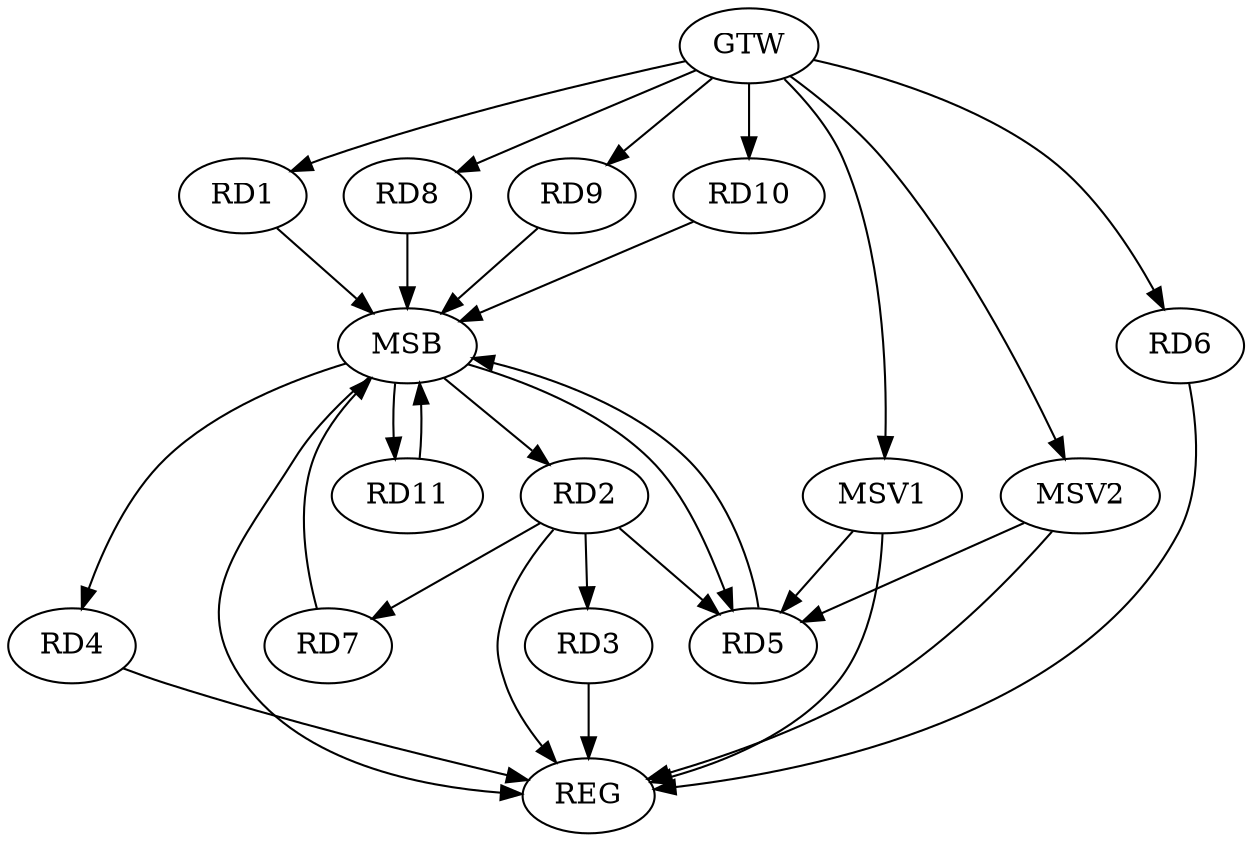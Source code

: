 strict digraph G {
  RD1 [ label="RD1" ];
  RD2 [ label="RD2" ];
  RD3 [ label="RD3" ];
  RD4 [ label="RD4" ];
  RD5 [ label="RD5" ];
  RD6 [ label="RD6" ];
  RD7 [ label="RD7" ];
  RD8 [ label="RD8" ];
  RD9 [ label="RD9" ];
  RD10 [ label="RD10" ];
  RD11 [ label="RD11" ];
  GTW [ label="GTW" ];
  REG [ label="REG" ];
  MSB [ label="MSB" ];
  MSV1 [ label="MSV1" ];
  MSV2 [ label="MSV2" ];
  RD2 -> RD3;
  RD2 -> RD5;
  RD2 -> RD7;
  GTW -> RD1;
  GTW -> RD6;
  GTW -> RD8;
  GTW -> RD9;
  GTW -> RD10;
  RD2 -> REG;
  RD3 -> REG;
  RD4 -> REG;
  RD6 -> REG;
  RD1 -> MSB;
  MSB -> RD5;
  MSB -> RD11;
  MSB -> REG;
  RD5 -> MSB;
  RD7 -> MSB;
  RD8 -> MSB;
  MSB -> RD4;
  RD9 -> MSB;
  RD10 -> MSB;
  RD11 -> MSB;
  MSB -> RD2;
  MSV1 -> RD5;
  GTW -> MSV1;
  MSV1 -> REG;
  MSV2 -> RD5;
  GTW -> MSV2;
  MSV2 -> REG;
}
